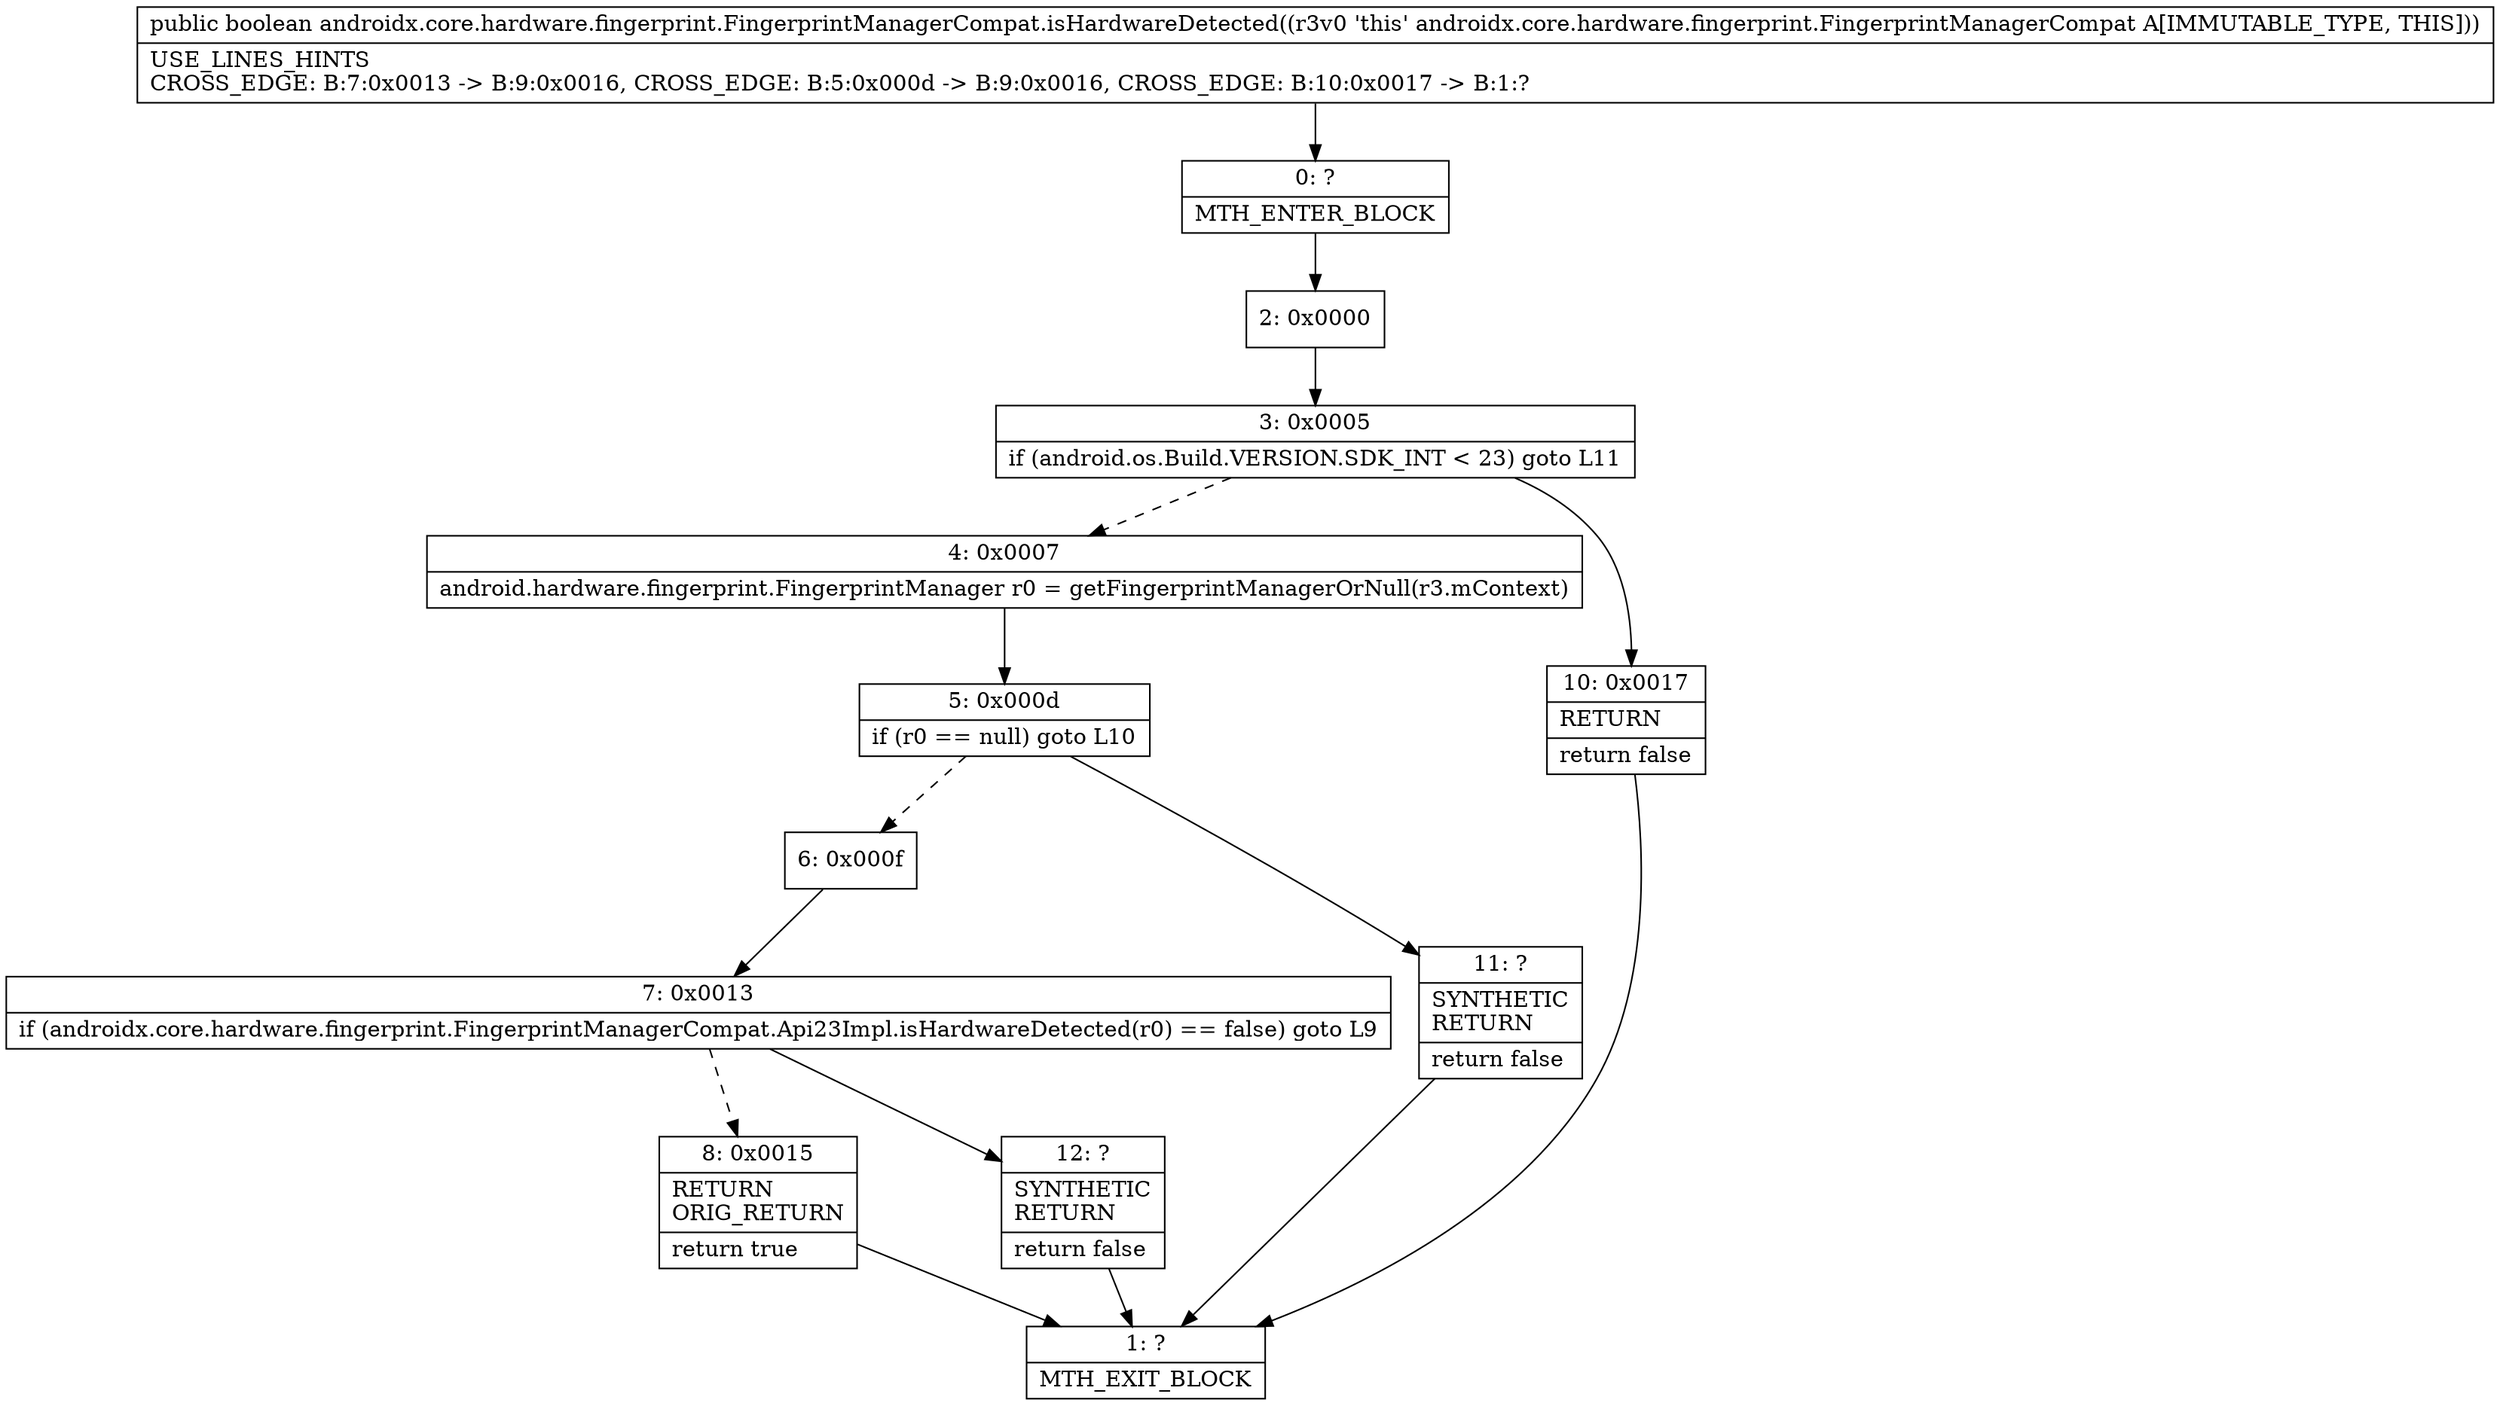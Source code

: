 digraph "CFG forandroidx.core.hardware.fingerprint.FingerprintManagerCompat.isHardwareDetected()Z" {
Node_0 [shape=record,label="{0\:\ ?|MTH_ENTER_BLOCK\l}"];
Node_2 [shape=record,label="{2\:\ 0x0000}"];
Node_3 [shape=record,label="{3\:\ 0x0005|if (android.os.Build.VERSION.SDK_INT \< 23) goto L11\l}"];
Node_4 [shape=record,label="{4\:\ 0x0007|android.hardware.fingerprint.FingerprintManager r0 = getFingerprintManagerOrNull(r3.mContext)\l}"];
Node_5 [shape=record,label="{5\:\ 0x000d|if (r0 == null) goto L10\l}"];
Node_6 [shape=record,label="{6\:\ 0x000f}"];
Node_7 [shape=record,label="{7\:\ 0x0013|if (androidx.core.hardware.fingerprint.FingerprintManagerCompat.Api23Impl.isHardwareDetected(r0) == false) goto L9\l}"];
Node_8 [shape=record,label="{8\:\ 0x0015|RETURN\lORIG_RETURN\l|return true\l}"];
Node_1 [shape=record,label="{1\:\ ?|MTH_EXIT_BLOCK\l}"];
Node_12 [shape=record,label="{12\:\ ?|SYNTHETIC\lRETURN\l|return false\l}"];
Node_11 [shape=record,label="{11\:\ ?|SYNTHETIC\lRETURN\l|return false\l}"];
Node_10 [shape=record,label="{10\:\ 0x0017|RETURN\l|return false\l}"];
MethodNode[shape=record,label="{public boolean androidx.core.hardware.fingerprint.FingerprintManagerCompat.isHardwareDetected((r3v0 'this' androidx.core.hardware.fingerprint.FingerprintManagerCompat A[IMMUTABLE_TYPE, THIS]))  | USE_LINES_HINTS\lCROSS_EDGE: B:7:0x0013 \-\> B:9:0x0016, CROSS_EDGE: B:5:0x000d \-\> B:9:0x0016, CROSS_EDGE: B:10:0x0017 \-\> B:1:?\l}"];
MethodNode -> Node_0;Node_0 -> Node_2;
Node_2 -> Node_3;
Node_3 -> Node_4[style=dashed];
Node_3 -> Node_10;
Node_4 -> Node_5;
Node_5 -> Node_6[style=dashed];
Node_5 -> Node_11;
Node_6 -> Node_7;
Node_7 -> Node_8[style=dashed];
Node_7 -> Node_12;
Node_8 -> Node_1;
Node_12 -> Node_1;
Node_11 -> Node_1;
Node_10 -> Node_1;
}

